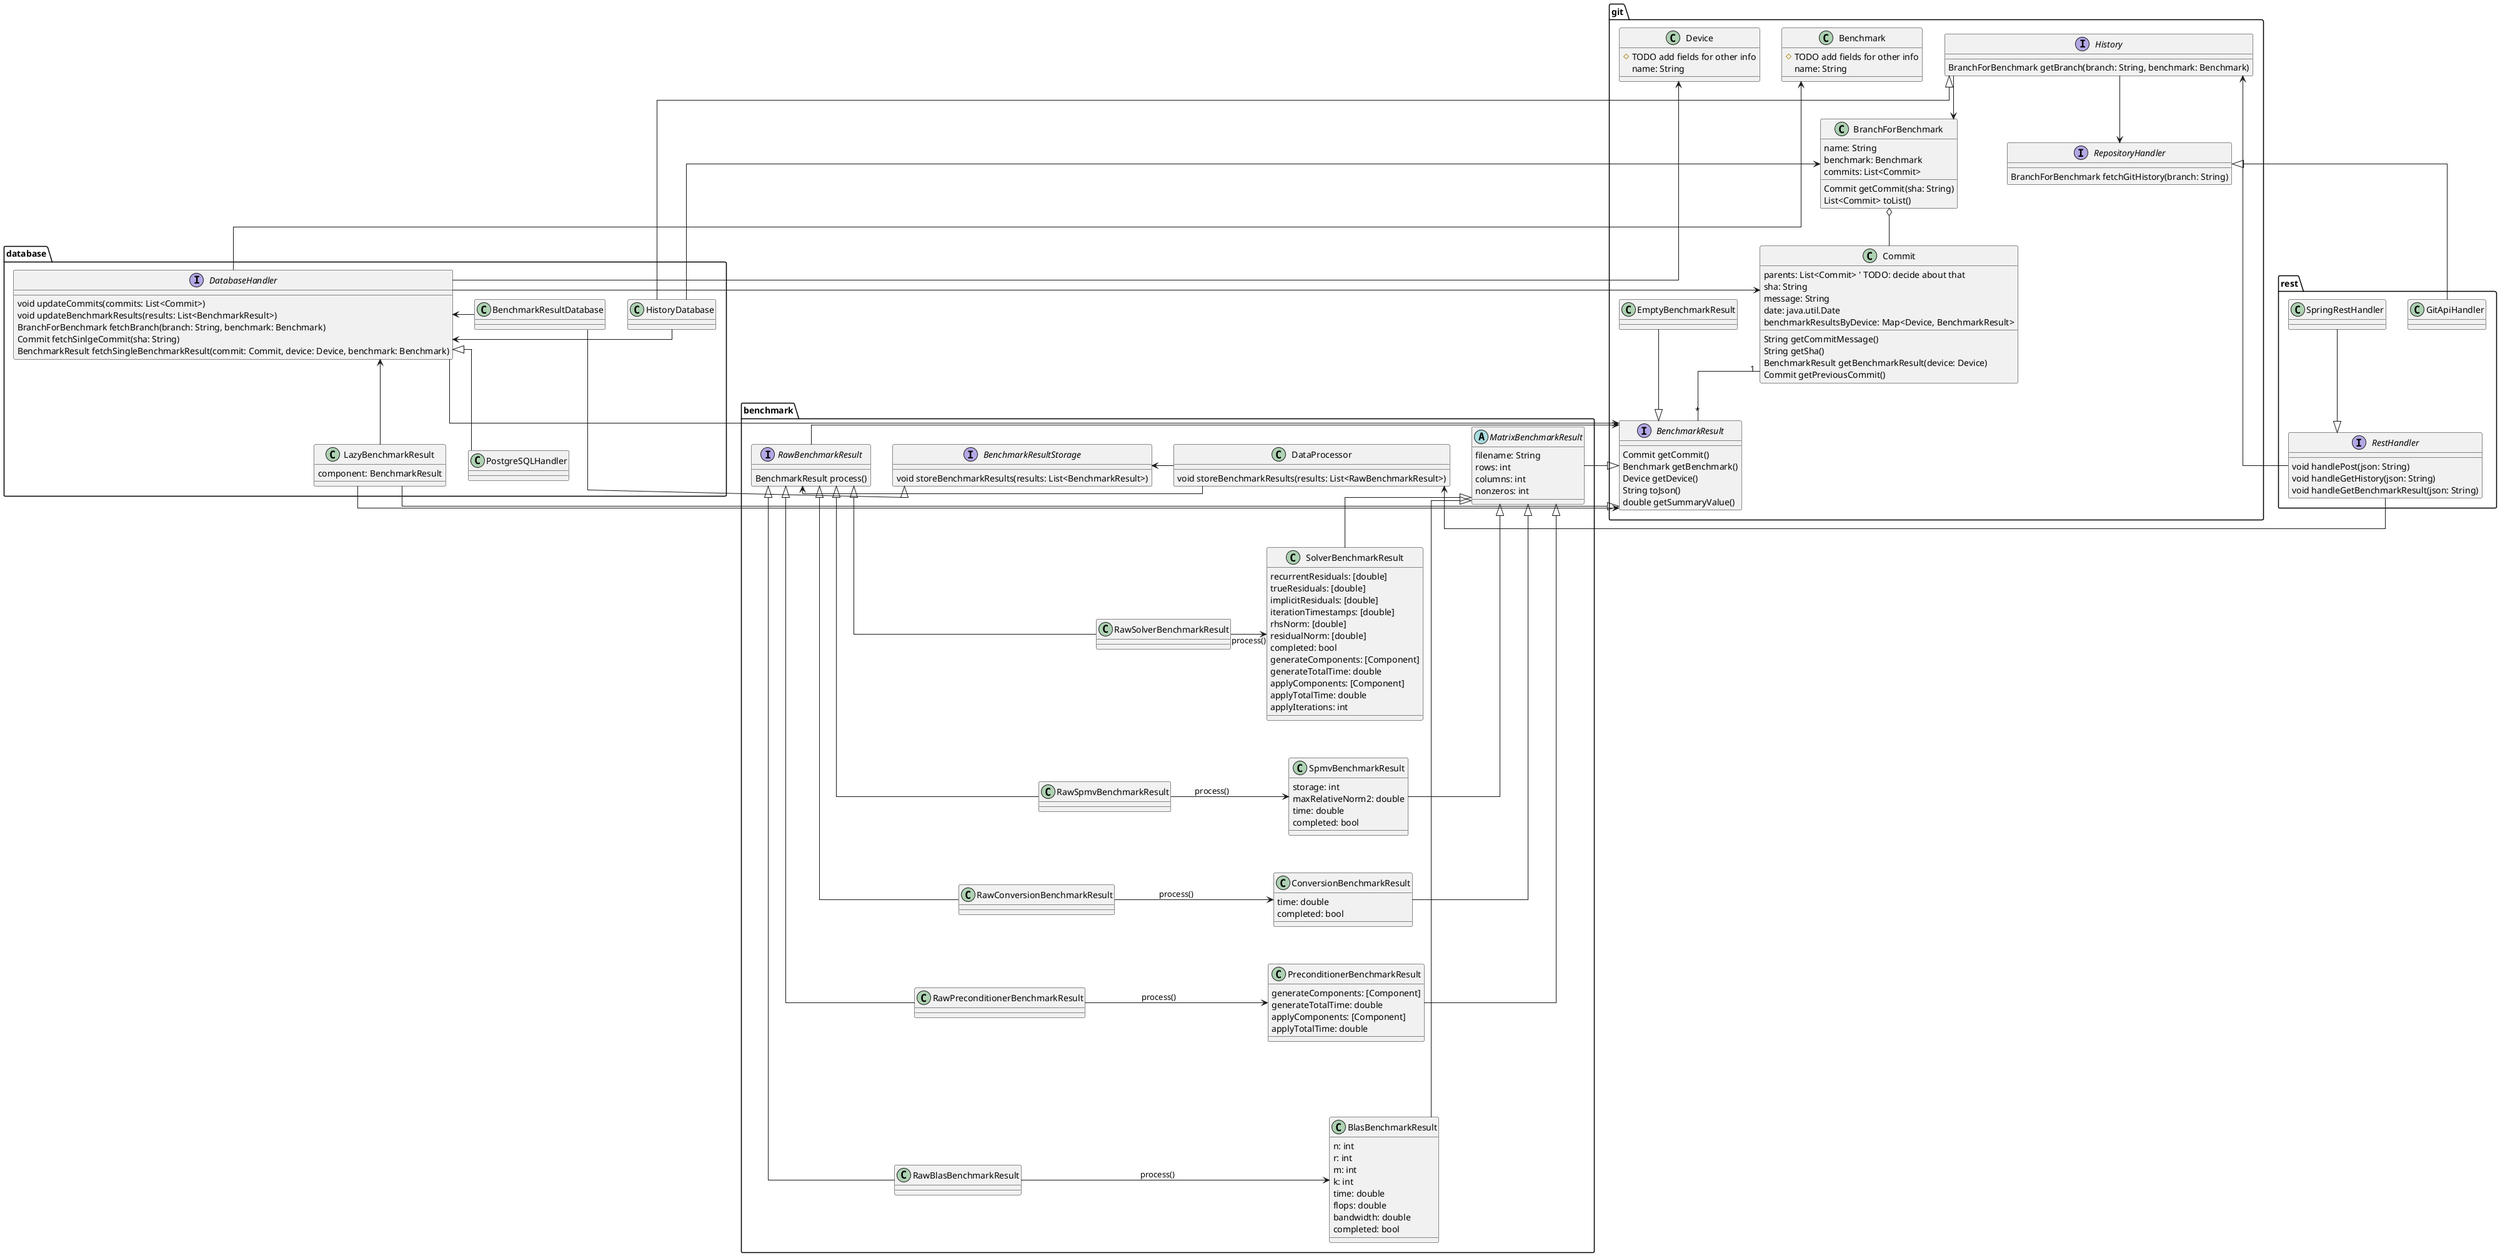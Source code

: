 @startuml backend

skinparam linetype ortho

package git {
  interface History {
   BranchForBenchmark getBranch(branch: String, benchmark: Benchmark)
  }

  interface RepositoryHandler {
    BranchForBenchmark fetchGitHistory(branch: String)
  }

  class Commit {
    parents: List<Commit> ' TODO: decide about that
    sha: String
    message: String
    date: java.util.Date
    benchmarkResultsByDevice: Map<Device, BenchmarkResult>
    String getCommitMessage()
    String getSha()
    BenchmarkResult getBenchmarkResult(device: Device)
    Commit getPreviousCommit()
  }
  
  
  class BranchForBenchmark {
    name: String
    benchmark: Benchmark
    commits: List<Commit>
    Commit getCommit(sha: String)
    List<Commit> toList()
  }
    
  interface BenchmarkResult {
    Commit getCommit()
    Benchmark getBenchmark()
    Device getDevice()
    String toJson()
    double getSummaryValue()
  }

  class Benchmark {
    # TODO add fields for other info
    name: String
  }

  class Device {
    # TODO add fields for other info
    name: String
  }

  class EmptyBenchmarkResult
  EmptyBenchmarkResult --|> BenchmarkResult
  
  History --> BranchForBenchmark
  History --> RepositoryHandler
  
  BranchForBenchmark o-- Commit
  Commit "1" -- "*" BenchmarkResult
}


package rest {
  class GitApiHandler
  class SpringRestHandler
  
  interface RestHandler {
    void handlePost(json: String)
    void handleGetHistory(json: String)
    void handleGetBenchmarkResult(json: String)
  }
   
  SpringRestHandler --|> RestHandler
}

package database {
  class PostgreSQLHandler
  
  interface DatabaseHandler {
    void updateCommits(commits: List<Commit>)
    void updateBenchmarkResults(results: List<BenchmarkResult>)
    BranchForBenchmark fetchBranch(branch: String, benchmark: Benchmark)
    Commit fetchSinlgeCommit(sha: String)
    BenchmarkResult fetchSingleBenchmarkResult(commit: Commit, device: Device, benchmark: Benchmark)
  }
  
  class HistoryDatabase
  
  DatabaseHandler <- HistoryDatabase
  DatabaseHandler <|-- PostgreSQLHandler

  class BenchmarkResultDatabase
  
  DatabaseHandler <- BenchmarkResultDatabase
  
  class LazyBenchmarkResult {
    component: BenchmarkResult
  }

  DatabaseHandler <-- LazyBenchmarkResult
}

package benchmark {
  abstract class MatrixBenchmarkResult {
    filename: String
    rows: int
    columns: int
    nonzeros: int
  }

  interface RawBenchmarkResult {
    BenchmarkResult process()
  } 


  class DataProcessor {
    void storeBenchmarkResults(results: List<RawBenchmarkResult>)
  }

  interface BenchmarkResultStorage {
    void storeBenchmarkResults(results: List<BenchmarkResult>)
  }

  class SolverBenchmarkResult {
    recurrentResiduals: [double]
    trueResiduals: [double]
    implicitResiduals: [double]
    iterationTimestamps: [double]
    rhsNorm: [double]
    residualNorm: [double]
    completed: bool
    generateComponents: [Component]
    generateTotalTime: double
    applyComponents: [Component]
    applyTotalTime: double
    applyIterations: int
  }

  class SpmvBenchmarkResult {
    storage: int
    maxRelativeNorm2: double
    time: double
    completed: bool
  }

  class ConversionBenchmarkResult {
    time: double
    completed: bool
  }

  class PreconditionerBenchmarkResult {
    generateComponents: [Component]
    generateTotalTime: double
    applyComponents: [Component]
    applyTotalTime: double
  }

  class BlasBenchmarkResult {
    n: int
    r: int
    m: int
    k: int
    time: double
    flops: double
    bandwidth: double
    completed: bool
  }

  RawBenchmarkResult <- DataProcessor
  BenchmarkResultStorage <- DataProcessor
  RawBenchmarkResult <|-- RawSolverBenchmarkResult
  RawBenchmarkResult <|--- RawSpmvBenchmarkResult
  RawBenchmarkResult <|---- RawConversionBenchmarkResult
  RawBenchmarkResult <|----- RawPreconditionerBenchmarkResult

  RawBenchmarkResult <|------- RawBlasBenchmarkResult
  
  MatrixBenchmarkResult <|-- SolverBenchmarkResult
  MatrixBenchmarkResult <|--- SpmvBenchmarkResult
  MatrixBenchmarkResult <|---- ConversionBenchmarkResult
  MatrixBenchmarkResult <|----- PreconditionerBenchmarkResult
  MatrixBenchmarkResult <|----- BlasBenchmarkResult

  RawSolverBenchmarkResult -> SolverBenchmarkResult: "process()"
  RawSpmvBenchmarkResult -> SpmvBenchmarkResult: "process()"
  RawConversionBenchmarkResult -> ConversionBenchmarkResult: "process()"
  RawPreconditionerBenchmarkResult -> PreconditionerBenchmarkResult: "process()"
  RawBlasBenchmarkResult -> BlasBenchmarkResult: "process()"
}

History <- RestHandler
History <|- HistoryDatabase
BenchmarkResultStorage <|- BenchmarkResultDatabase
RepositoryHandler <|- GitApiHandler
DatabaseHandler -> Commit
DatabaseHandler -> BenchmarkResult
HistoryDatabase -> BranchForBenchmark
BenchmarkResult <|- LazyBenchmarkResult
BenchmarkResult <|-- MatrixBenchmarkResult
BenchmarkResult <- LazyBenchmarkResult
BenchmarkResult <- RawBenchmarkResult
DataProcessor <- RestHandler

DatabaseHandler -> Device
DatabaseHandler -> Benchmark


@enduml
